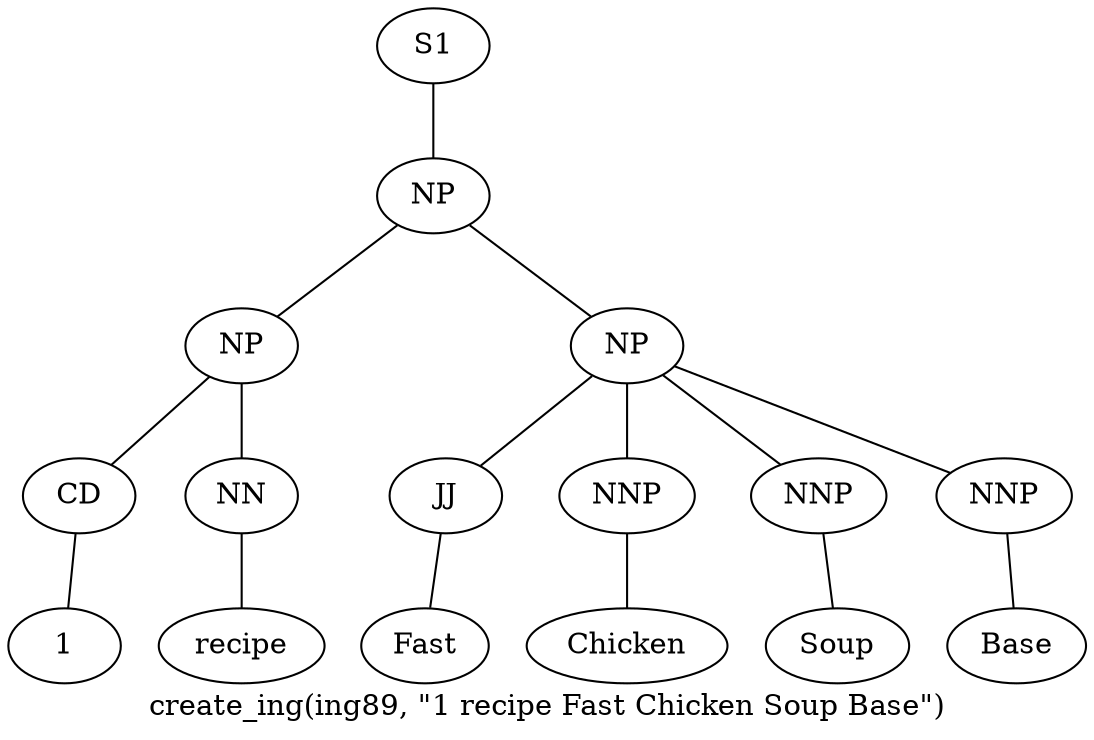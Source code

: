 graph SyntaxGraph {
	label = "create_ing(ing89, \"1 recipe Fast Chicken Soup Base\")";
	Node0 [label="S1"];
	Node1 [label="NP"];
	Node2 [label="NP"];
	Node3 [label="CD"];
	Node4 [label="1"];
	Node5 [label="NN"];
	Node6 [label="recipe"];
	Node7 [label="NP"];
	Node8 [label="JJ"];
	Node9 [label="Fast"];
	Node10 [label="NNP"];
	Node11 [label="Chicken"];
	Node12 [label="NNP"];
	Node13 [label="Soup"];
	Node14 [label="NNP"];
	Node15 [label="Base"];

	Node0 -- Node1;
	Node1 -- Node2;
	Node1 -- Node7;
	Node2 -- Node3;
	Node2 -- Node5;
	Node3 -- Node4;
	Node5 -- Node6;
	Node7 -- Node8;
	Node7 -- Node10;
	Node7 -- Node12;
	Node7 -- Node14;
	Node8 -- Node9;
	Node10 -- Node11;
	Node12 -- Node13;
	Node14 -- Node15;
}